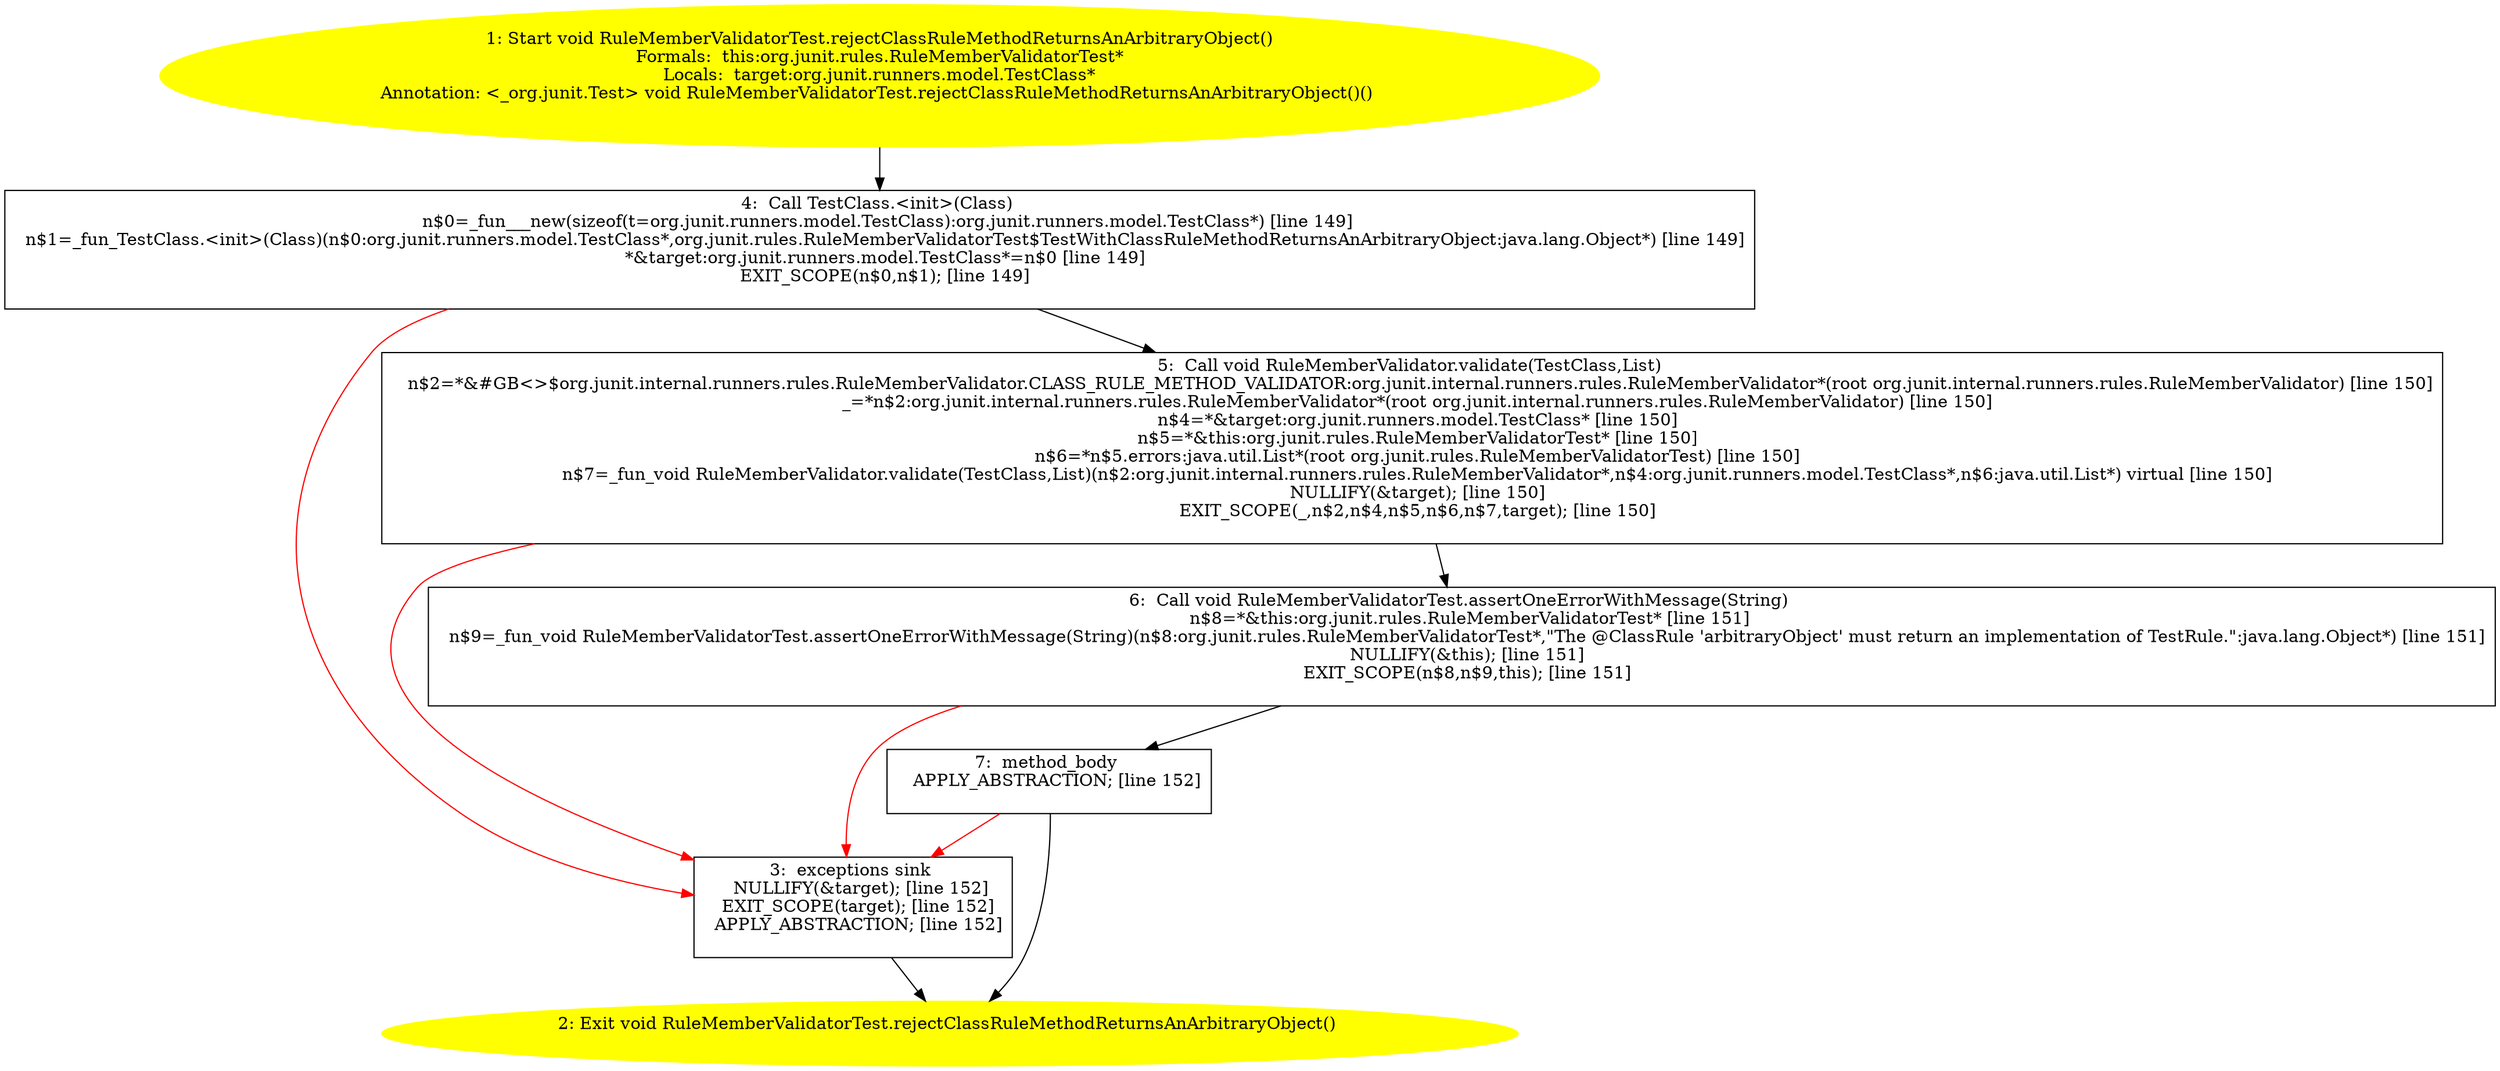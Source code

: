 /* @generated */
digraph cfg {
"org.junit.rules.RuleMemberValidatorTest.rejectClassRuleMethodReturnsAnArbitraryObject():void.286b8460f08dd63c7c5b3d8c6a16756c_1" [label="1: Start void RuleMemberValidatorTest.rejectClassRuleMethodReturnsAnArbitraryObject()\nFormals:  this:org.junit.rules.RuleMemberValidatorTest*\nLocals:  target:org.junit.runners.model.TestClass*\nAnnotation: <_org.junit.Test> void RuleMemberValidatorTest.rejectClassRuleMethodReturnsAnArbitraryObject()() \n  " color=yellow style=filled]
	

	 "org.junit.rules.RuleMemberValidatorTest.rejectClassRuleMethodReturnsAnArbitraryObject():void.286b8460f08dd63c7c5b3d8c6a16756c_1" -> "org.junit.rules.RuleMemberValidatorTest.rejectClassRuleMethodReturnsAnArbitraryObject():void.286b8460f08dd63c7c5b3d8c6a16756c_4" ;
"org.junit.rules.RuleMemberValidatorTest.rejectClassRuleMethodReturnsAnArbitraryObject():void.286b8460f08dd63c7c5b3d8c6a16756c_2" [label="2: Exit void RuleMemberValidatorTest.rejectClassRuleMethodReturnsAnArbitraryObject() \n  " color=yellow style=filled]
	

"org.junit.rules.RuleMemberValidatorTest.rejectClassRuleMethodReturnsAnArbitraryObject():void.286b8460f08dd63c7c5b3d8c6a16756c_3" [label="3:  exceptions sink \n   NULLIFY(&target); [line 152]\n  EXIT_SCOPE(target); [line 152]\n  APPLY_ABSTRACTION; [line 152]\n " shape="box"]
	

	 "org.junit.rules.RuleMemberValidatorTest.rejectClassRuleMethodReturnsAnArbitraryObject():void.286b8460f08dd63c7c5b3d8c6a16756c_3" -> "org.junit.rules.RuleMemberValidatorTest.rejectClassRuleMethodReturnsAnArbitraryObject():void.286b8460f08dd63c7c5b3d8c6a16756c_2" ;
"org.junit.rules.RuleMemberValidatorTest.rejectClassRuleMethodReturnsAnArbitraryObject():void.286b8460f08dd63c7c5b3d8c6a16756c_4" [label="4:  Call TestClass.<init>(Class) \n   n$0=_fun___new(sizeof(t=org.junit.runners.model.TestClass):org.junit.runners.model.TestClass*) [line 149]\n  n$1=_fun_TestClass.<init>(Class)(n$0:org.junit.runners.model.TestClass*,org.junit.rules.RuleMemberValidatorTest$TestWithClassRuleMethodReturnsAnArbitraryObject:java.lang.Object*) [line 149]\n  *&target:org.junit.runners.model.TestClass*=n$0 [line 149]\n  EXIT_SCOPE(n$0,n$1); [line 149]\n " shape="box"]
	

	 "org.junit.rules.RuleMemberValidatorTest.rejectClassRuleMethodReturnsAnArbitraryObject():void.286b8460f08dd63c7c5b3d8c6a16756c_4" -> "org.junit.rules.RuleMemberValidatorTest.rejectClassRuleMethodReturnsAnArbitraryObject():void.286b8460f08dd63c7c5b3d8c6a16756c_5" ;
	 "org.junit.rules.RuleMemberValidatorTest.rejectClassRuleMethodReturnsAnArbitraryObject():void.286b8460f08dd63c7c5b3d8c6a16756c_4" -> "org.junit.rules.RuleMemberValidatorTest.rejectClassRuleMethodReturnsAnArbitraryObject():void.286b8460f08dd63c7c5b3d8c6a16756c_3" [color="red" ];
"org.junit.rules.RuleMemberValidatorTest.rejectClassRuleMethodReturnsAnArbitraryObject():void.286b8460f08dd63c7c5b3d8c6a16756c_5" [label="5:  Call void RuleMemberValidator.validate(TestClass,List) \n   n$2=*&#GB<>$org.junit.internal.runners.rules.RuleMemberValidator.CLASS_RULE_METHOD_VALIDATOR:org.junit.internal.runners.rules.RuleMemberValidator*(root org.junit.internal.runners.rules.RuleMemberValidator) [line 150]\n  _=*n$2:org.junit.internal.runners.rules.RuleMemberValidator*(root org.junit.internal.runners.rules.RuleMemberValidator) [line 150]\n  n$4=*&target:org.junit.runners.model.TestClass* [line 150]\n  n$5=*&this:org.junit.rules.RuleMemberValidatorTest* [line 150]\n  n$6=*n$5.errors:java.util.List*(root org.junit.rules.RuleMemberValidatorTest) [line 150]\n  n$7=_fun_void RuleMemberValidator.validate(TestClass,List)(n$2:org.junit.internal.runners.rules.RuleMemberValidator*,n$4:org.junit.runners.model.TestClass*,n$6:java.util.List*) virtual [line 150]\n  NULLIFY(&target); [line 150]\n  EXIT_SCOPE(_,n$2,n$4,n$5,n$6,n$7,target); [line 150]\n " shape="box"]
	

	 "org.junit.rules.RuleMemberValidatorTest.rejectClassRuleMethodReturnsAnArbitraryObject():void.286b8460f08dd63c7c5b3d8c6a16756c_5" -> "org.junit.rules.RuleMemberValidatorTest.rejectClassRuleMethodReturnsAnArbitraryObject():void.286b8460f08dd63c7c5b3d8c6a16756c_6" ;
	 "org.junit.rules.RuleMemberValidatorTest.rejectClassRuleMethodReturnsAnArbitraryObject():void.286b8460f08dd63c7c5b3d8c6a16756c_5" -> "org.junit.rules.RuleMemberValidatorTest.rejectClassRuleMethodReturnsAnArbitraryObject():void.286b8460f08dd63c7c5b3d8c6a16756c_3" [color="red" ];
"org.junit.rules.RuleMemberValidatorTest.rejectClassRuleMethodReturnsAnArbitraryObject():void.286b8460f08dd63c7c5b3d8c6a16756c_6" [label="6:  Call void RuleMemberValidatorTest.assertOneErrorWithMessage(String) \n   n$8=*&this:org.junit.rules.RuleMemberValidatorTest* [line 151]\n  n$9=_fun_void RuleMemberValidatorTest.assertOneErrorWithMessage(String)(n$8:org.junit.rules.RuleMemberValidatorTest*,\"The @ClassRule 'arbitraryObject' must return an implementation of TestRule.\":java.lang.Object*) [line 151]\n  NULLIFY(&this); [line 151]\n  EXIT_SCOPE(n$8,n$9,this); [line 151]\n " shape="box"]
	

	 "org.junit.rules.RuleMemberValidatorTest.rejectClassRuleMethodReturnsAnArbitraryObject():void.286b8460f08dd63c7c5b3d8c6a16756c_6" -> "org.junit.rules.RuleMemberValidatorTest.rejectClassRuleMethodReturnsAnArbitraryObject():void.286b8460f08dd63c7c5b3d8c6a16756c_7" ;
	 "org.junit.rules.RuleMemberValidatorTest.rejectClassRuleMethodReturnsAnArbitraryObject():void.286b8460f08dd63c7c5b3d8c6a16756c_6" -> "org.junit.rules.RuleMemberValidatorTest.rejectClassRuleMethodReturnsAnArbitraryObject():void.286b8460f08dd63c7c5b3d8c6a16756c_3" [color="red" ];
"org.junit.rules.RuleMemberValidatorTest.rejectClassRuleMethodReturnsAnArbitraryObject():void.286b8460f08dd63c7c5b3d8c6a16756c_7" [label="7:  method_body \n   APPLY_ABSTRACTION; [line 152]\n " shape="box"]
	

	 "org.junit.rules.RuleMemberValidatorTest.rejectClassRuleMethodReturnsAnArbitraryObject():void.286b8460f08dd63c7c5b3d8c6a16756c_7" -> "org.junit.rules.RuleMemberValidatorTest.rejectClassRuleMethodReturnsAnArbitraryObject():void.286b8460f08dd63c7c5b3d8c6a16756c_2" ;
	 "org.junit.rules.RuleMemberValidatorTest.rejectClassRuleMethodReturnsAnArbitraryObject():void.286b8460f08dd63c7c5b3d8c6a16756c_7" -> "org.junit.rules.RuleMemberValidatorTest.rejectClassRuleMethodReturnsAnArbitraryObject():void.286b8460f08dd63c7c5b3d8c6a16756c_3" [color="red" ];
}
